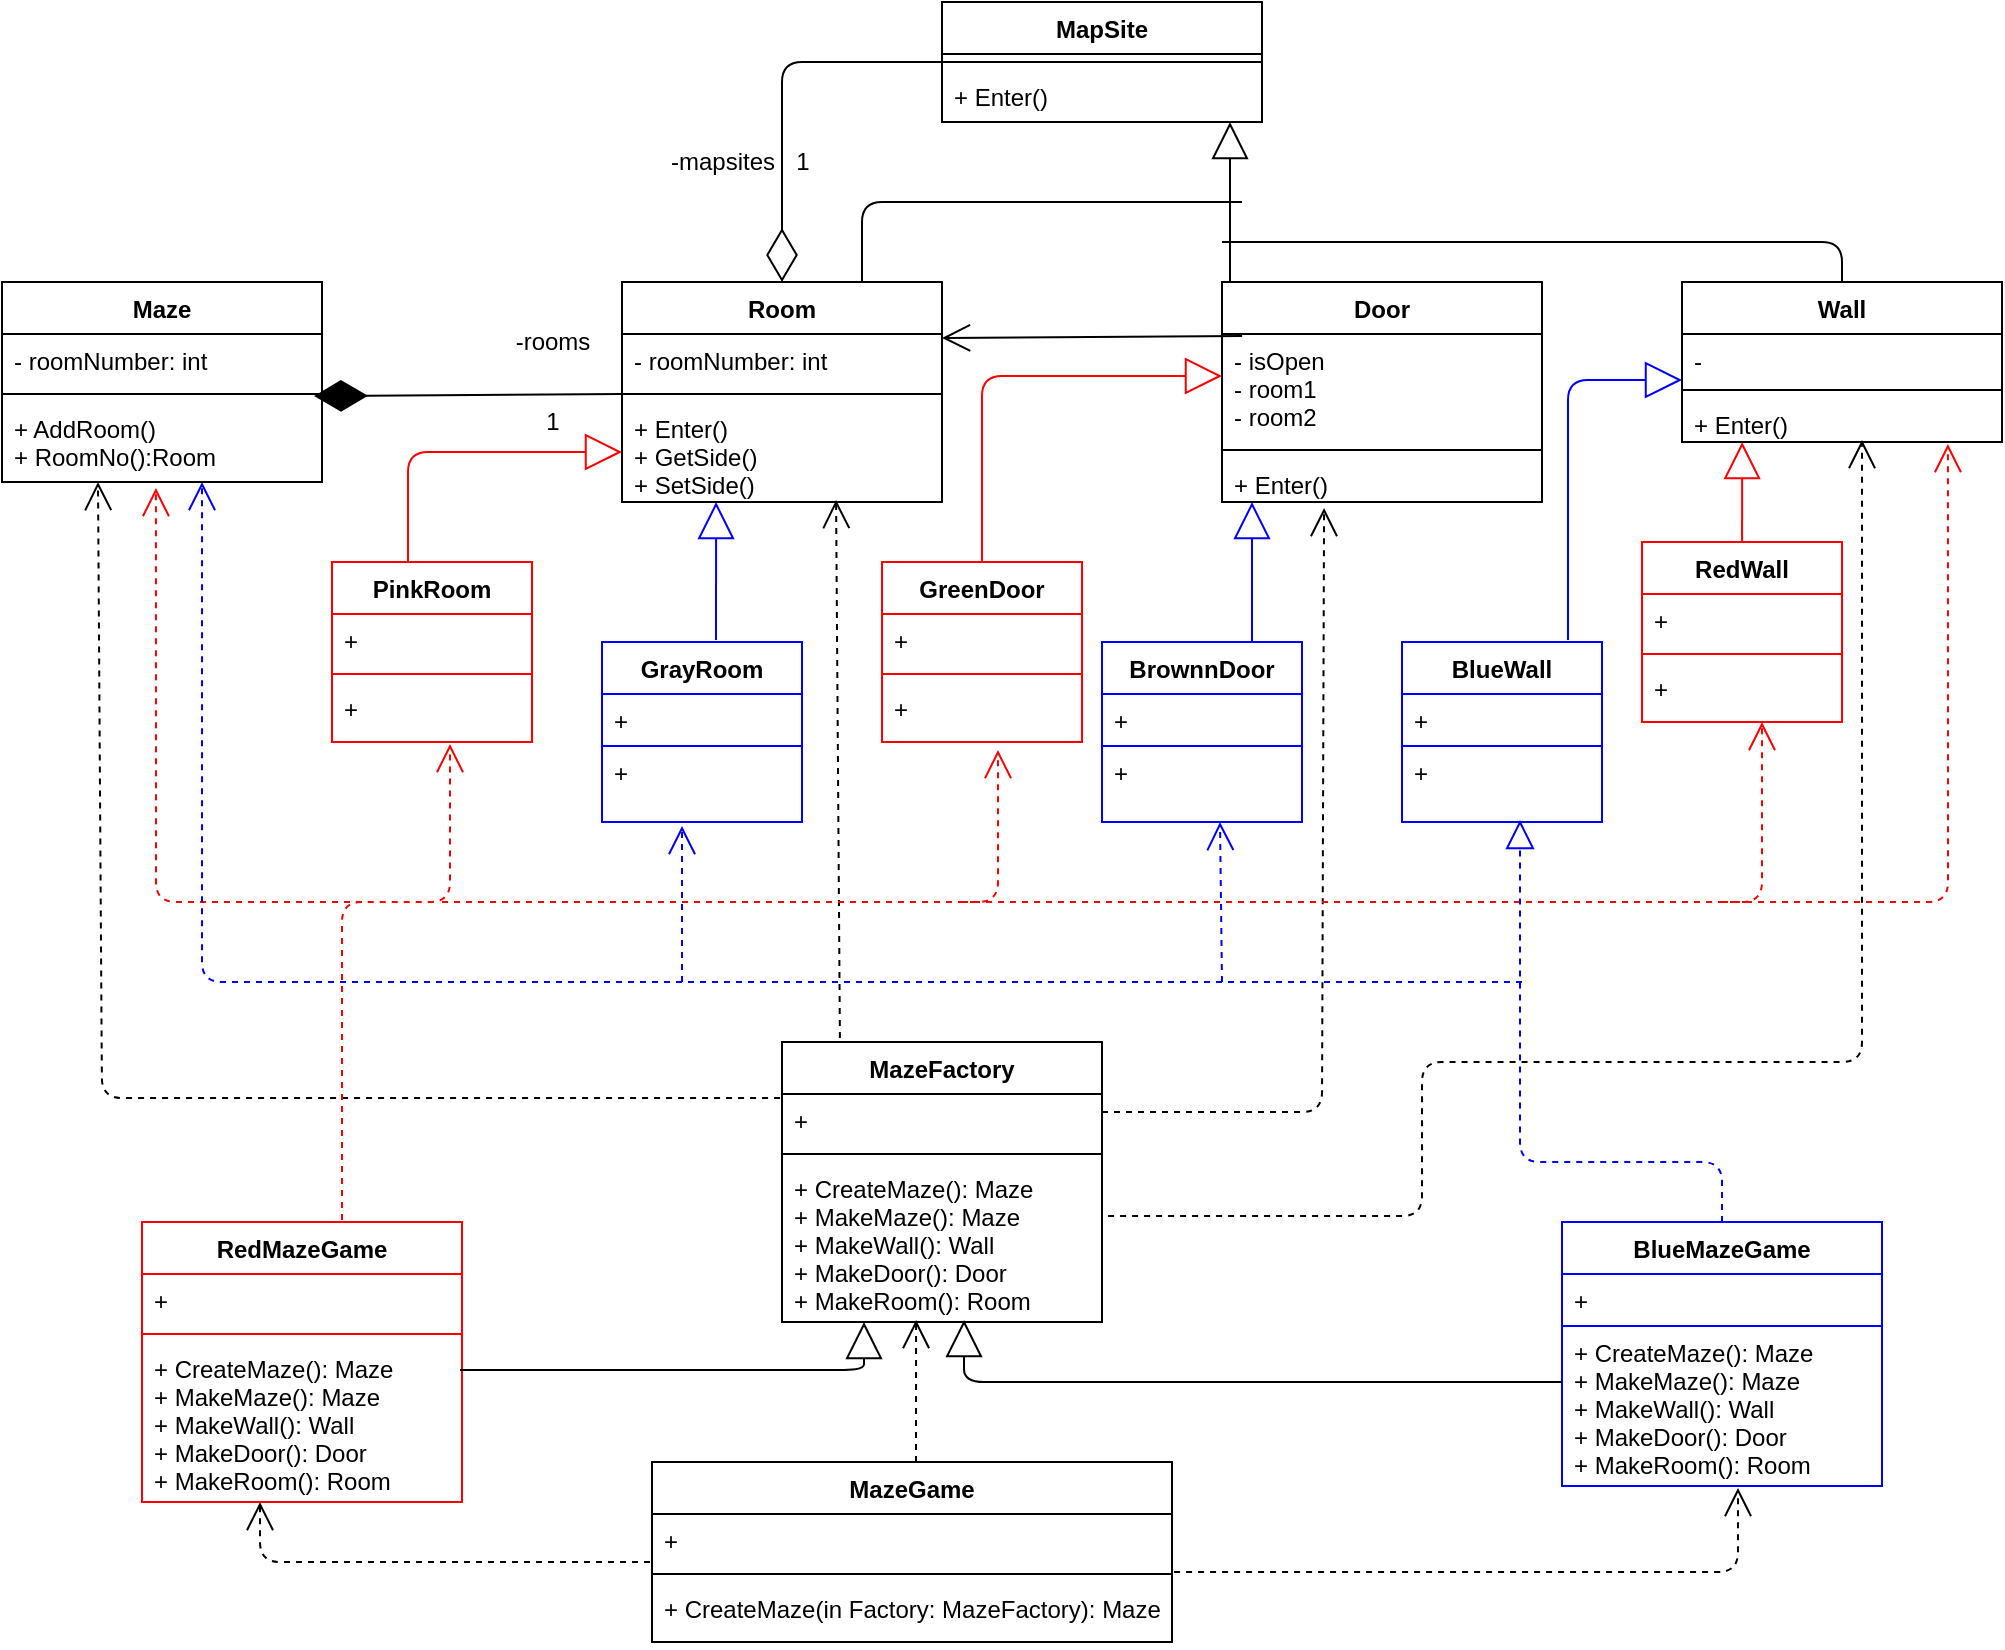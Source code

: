 <mxfile version="14.2.7" type="github">
  <diagram id="dcHdXGHzoKGkfsIKEd3O" name="Page-1">
    <mxGraphModel dx="1186" dy="588" grid="1" gridSize="10" guides="1" tooltips="1" connect="1" arrows="1" fold="1" page="1" pageScale="1" pageWidth="1100" pageHeight="850" math="0" shadow="0">
      <root>
        <mxCell id="0" />
        <mxCell id="1" parent="0" />
        <mxCell id="pTgLrrsHrEQl5brdsclu-5" value="MapSite" style="swimlane;fontStyle=1;align=center;verticalAlign=top;childLayout=stackLayout;horizontal=1;startSize=26;horizontalStack=0;resizeParent=1;resizeParentMax=0;resizeLast=0;collapsible=1;marginBottom=0;" parent="1" vertex="1">
          <mxGeometry x="510" y="20" width="160" height="60" as="geometry" />
        </mxCell>
        <mxCell id="pTgLrrsHrEQl5brdsclu-7" value="" style="line;strokeWidth=1;fillColor=none;align=left;verticalAlign=middle;spacingTop=-1;spacingLeft=3;spacingRight=3;rotatable=0;labelPosition=right;points=[];portConstraint=eastwest;" parent="pTgLrrsHrEQl5brdsclu-5" vertex="1">
          <mxGeometry y="26" width="160" height="8" as="geometry" />
        </mxCell>
        <mxCell id="pTgLrrsHrEQl5brdsclu-8" value="+ Enter()" style="text;strokeColor=none;fillColor=none;align=left;verticalAlign=top;spacingLeft=4;spacingRight=4;overflow=hidden;rotatable=0;points=[[0,0.5],[1,0.5]];portConstraint=eastwest;" parent="pTgLrrsHrEQl5brdsclu-5" vertex="1">
          <mxGeometry y="34" width="160" height="26" as="geometry" />
        </mxCell>
        <mxCell id="pTgLrrsHrEQl5brdsclu-9" value="Maze" style="swimlane;fontStyle=1;align=center;verticalAlign=top;childLayout=stackLayout;horizontal=1;startSize=26;horizontalStack=0;resizeParent=1;resizeParentMax=0;resizeLast=0;collapsible=1;marginBottom=0;" parent="1" vertex="1">
          <mxGeometry x="40" y="160" width="160" height="100" as="geometry" />
        </mxCell>
        <mxCell id="pTgLrrsHrEQl5brdsclu-10" value="- roomNumber: int" style="text;strokeColor=none;fillColor=none;align=left;verticalAlign=top;spacingLeft=4;spacingRight=4;overflow=hidden;rotatable=0;points=[[0,0.5],[1,0.5]];portConstraint=eastwest;" parent="pTgLrrsHrEQl5brdsclu-9" vertex="1">
          <mxGeometry y="26" width="160" height="26" as="geometry" />
        </mxCell>
        <mxCell id="pTgLrrsHrEQl5brdsclu-11" value="" style="line;strokeWidth=1;fillColor=none;align=left;verticalAlign=middle;spacingTop=-1;spacingLeft=3;spacingRight=3;rotatable=0;labelPosition=right;points=[];portConstraint=eastwest;" parent="pTgLrrsHrEQl5brdsclu-9" vertex="1">
          <mxGeometry y="52" width="160" height="8" as="geometry" />
        </mxCell>
        <mxCell id="pTgLrrsHrEQl5brdsclu-12" value="+ AddRoom()&#xa;+ RoomNo():Room" style="text;strokeColor=none;fillColor=none;align=left;verticalAlign=top;spacingLeft=4;spacingRight=4;overflow=hidden;rotatable=0;points=[[0,0.5],[1,0.5]];portConstraint=eastwest;" parent="pTgLrrsHrEQl5brdsclu-9" vertex="1">
          <mxGeometry y="60" width="160" height="40" as="geometry" />
        </mxCell>
        <mxCell id="pTgLrrsHrEQl5brdsclu-13" value="Room" style="swimlane;fontStyle=1;align=center;verticalAlign=top;childLayout=stackLayout;horizontal=1;startSize=26;horizontalStack=0;resizeParent=1;resizeParentMax=0;resizeLast=0;collapsible=1;marginBottom=0;" parent="1" vertex="1">
          <mxGeometry x="350" y="160" width="160" height="110" as="geometry" />
        </mxCell>
        <mxCell id="pTgLrrsHrEQl5brdsclu-14" value="- roomNumber: int" style="text;strokeColor=none;fillColor=none;align=left;verticalAlign=top;spacingLeft=4;spacingRight=4;overflow=hidden;rotatable=0;points=[[0,0.5],[1,0.5]];portConstraint=eastwest;" parent="pTgLrrsHrEQl5brdsclu-13" vertex="1">
          <mxGeometry y="26" width="160" height="26" as="geometry" />
        </mxCell>
        <mxCell id="pTgLrrsHrEQl5brdsclu-15" value="" style="line;strokeWidth=1;fillColor=none;align=left;verticalAlign=middle;spacingTop=-1;spacingLeft=3;spacingRight=3;rotatable=0;labelPosition=right;points=[];portConstraint=eastwest;" parent="pTgLrrsHrEQl5brdsclu-13" vertex="1">
          <mxGeometry y="52" width="160" height="8" as="geometry" />
        </mxCell>
        <mxCell id="pTgLrrsHrEQl5brdsclu-16" value="+ Enter()&#xa;+ GetSide()&#xa;+ SetSide()" style="text;strokeColor=none;fillColor=none;align=left;verticalAlign=top;spacingLeft=4;spacingRight=4;overflow=hidden;rotatable=0;points=[[0,0.5],[1,0.5]];portConstraint=eastwest;" parent="pTgLrrsHrEQl5brdsclu-13" vertex="1">
          <mxGeometry y="60" width="160" height="50" as="geometry" />
        </mxCell>
        <mxCell id="pTgLrrsHrEQl5brdsclu-17" value="Door" style="swimlane;fontStyle=1;align=center;verticalAlign=top;childLayout=stackLayout;horizontal=1;startSize=26;horizontalStack=0;resizeParent=1;resizeParentMax=0;resizeLast=0;collapsible=1;marginBottom=0;" parent="1" vertex="1">
          <mxGeometry x="650" y="160" width="160" height="110" as="geometry" />
        </mxCell>
        <mxCell id="pTgLrrsHrEQl5brdsclu-18" value="- isOpen&#xa;- room1&#xa;- room2" style="text;strokeColor=none;fillColor=none;align=left;verticalAlign=top;spacingLeft=4;spacingRight=4;overflow=hidden;rotatable=0;points=[[0,0.5],[1,0.5]];portConstraint=eastwest;" parent="pTgLrrsHrEQl5brdsclu-17" vertex="1">
          <mxGeometry y="26" width="160" height="54" as="geometry" />
        </mxCell>
        <mxCell id="pTgLrrsHrEQl5brdsclu-19" value="" style="line;strokeWidth=1;fillColor=none;align=left;verticalAlign=middle;spacingTop=-1;spacingLeft=3;spacingRight=3;rotatable=0;labelPosition=right;points=[];portConstraint=eastwest;" parent="pTgLrrsHrEQl5brdsclu-17" vertex="1">
          <mxGeometry y="80" width="160" height="8" as="geometry" />
        </mxCell>
        <mxCell id="pTgLrrsHrEQl5brdsclu-20" value="+ Enter()&#xa;" style="text;strokeColor=none;fillColor=none;align=left;verticalAlign=top;spacingLeft=4;spacingRight=4;overflow=hidden;rotatable=0;points=[[0,0.5],[1,0.5]];portConstraint=eastwest;" parent="pTgLrrsHrEQl5brdsclu-17" vertex="1">
          <mxGeometry y="88" width="160" height="22" as="geometry" />
        </mxCell>
        <mxCell id="pTgLrrsHrEQl5brdsclu-21" value="Wall" style="swimlane;fontStyle=1;align=center;verticalAlign=top;childLayout=stackLayout;horizontal=1;startSize=26;horizontalStack=0;resizeParent=1;resizeParentMax=0;resizeLast=0;collapsible=1;marginBottom=0;" parent="1" vertex="1">
          <mxGeometry x="880" y="160" width="160" height="80" as="geometry" />
        </mxCell>
        <mxCell id="pTgLrrsHrEQl5brdsclu-22" value="- " style="text;strokeColor=none;fillColor=none;align=left;verticalAlign=top;spacingLeft=4;spacingRight=4;overflow=hidden;rotatable=0;points=[[0,0.5],[1,0.5]];portConstraint=eastwest;" parent="pTgLrrsHrEQl5brdsclu-21" vertex="1">
          <mxGeometry y="26" width="160" height="24" as="geometry" />
        </mxCell>
        <mxCell id="pTgLrrsHrEQl5brdsclu-23" value="" style="line;strokeWidth=1;fillColor=none;align=left;verticalAlign=middle;spacingTop=-1;spacingLeft=3;spacingRight=3;rotatable=0;labelPosition=right;points=[];portConstraint=eastwest;" parent="pTgLrrsHrEQl5brdsclu-21" vertex="1">
          <mxGeometry y="50" width="160" height="8" as="geometry" />
        </mxCell>
        <mxCell id="pTgLrrsHrEQl5brdsclu-24" value="+ Enter()&#xa;" style="text;strokeColor=none;fillColor=none;align=left;verticalAlign=top;spacingLeft=4;spacingRight=4;overflow=hidden;rotatable=0;points=[[0,0.5],[1,0.5]];portConstraint=eastwest;" parent="pTgLrrsHrEQl5brdsclu-21" vertex="1">
          <mxGeometry y="58" width="160" height="22" as="geometry" />
        </mxCell>
        <mxCell id="pTgLrrsHrEQl5brdsclu-25" value="MazeFactory" style="swimlane;fontStyle=1;align=center;verticalAlign=top;childLayout=stackLayout;horizontal=1;startSize=26;horizontalStack=0;resizeParent=1;resizeParentMax=0;resizeLast=0;collapsible=1;marginBottom=0;" parent="1" vertex="1">
          <mxGeometry x="430" y="540" width="160" height="140" as="geometry" />
        </mxCell>
        <mxCell id="pTgLrrsHrEQl5brdsclu-26" value="+ " style="text;strokeColor=none;fillColor=none;align=left;verticalAlign=top;spacingLeft=4;spacingRight=4;overflow=hidden;rotatable=0;points=[[0,0.5],[1,0.5]];portConstraint=eastwest;" parent="pTgLrrsHrEQl5brdsclu-25" vertex="1">
          <mxGeometry y="26" width="160" height="26" as="geometry" />
        </mxCell>
        <mxCell id="pTgLrrsHrEQl5brdsclu-27" value="" style="line;strokeWidth=1;fillColor=none;align=left;verticalAlign=middle;spacingTop=-1;spacingLeft=3;spacingRight=3;rotatable=0;labelPosition=right;points=[];portConstraint=eastwest;" parent="pTgLrrsHrEQl5brdsclu-25" vertex="1">
          <mxGeometry y="52" width="160" height="8" as="geometry" />
        </mxCell>
        <mxCell id="pTgLrrsHrEQl5brdsclu-28" value="+ CreateMaze(): Maze&#xa;+ MakeMaze(): Maze&#xa;+ MakeWall(): Wall&#xa;+ MakeDoor(): Door&#xa;+ MakeRoom(): Room" style="text;strokeColor=none;fillColor=none;align=left;verticalAlign=top;spacingLeft=4;spacingRight=4;overflow=hidden;rotatable=0;points=[[0,0.5],[1,0.5]];portConstraint=eastwest;" parent="pTgLrrsHrEQl5brdsclu-25" vertex="1">
          <mxGeometry y="60" width="160" height="80" as="geometry" />
        </mxCell>
        <mxCell id="pTgLrrsHrEQl5brdsclu-29" value="" style="endArrow=diamondThin;endFill=0;endSize=24;html=1;exitX=0;exitY=0.5;exitDx=0;exitDy=0;entryX=0.5;entryY=0;entryDx=0;entryDy=0;" parent="1" source="pTgLrrsHrEQl5brdsclu-5" target="pTgLrrsHrEQl5brdsclu-13" edge="1">
          <mxGeometry width="160" relative="1" as="geometry">
            <mxPoint x="280" y="60" as="sourcePoint" />
            <mxPoint x="440" y="60" as="targetPoint" />
            <Array as="points">
              <mxPoint x="430" y="50" />
            </Array>
          </mxGeometry>
        </mxCell>
        <mxCell id="pTgLrrsHrEQl5brdsclu-30" value="" style="endArrow=diamondThin;endFill=1;endSize=24;html=1;exitX=0;exitY=-0.08;exitDx=0;exitDy=0;exitPerimeter=0;entryX=0.975;entryY=0.625;entryDx=0;entryDy=0;entryPerimeter=0;" parent="1" source="pTgLrrsHrEQl5brdsclu-16" target="pTgLrrsHrEQl5brdsclu-11" edge="1">
          <mxGeometry width="160" relative="1" as="geometry">
            <mxPoint x="470" y="270" as="sourcePoint" />
            <mxPoint x="630" y="270" as="targetPoint" />
          </mxGeometry>
        </mxCell>
        <mxCell id="pTgLrrsHrEQl5brdsclu-32" value="" style="endArrow=open;endSize=12;dashed=1;html=1;exitX=-0.006;exitY=0.077;exitDx=0;exitDy=0;exitPerimeter=0;" parent="1" source="pTgLrrsHrEQl5brdsclu-26" edge="1">
          <mxGeometry width="160" relative="1" as="geometry">
            <mxPoint x="470" y="270" as="sourcePoint" />
            <mxPoint x="88" y="260" as="targetPoint" />
            <Array as="points">
              <mxPoint x="90" y="568" />
            </Array>
          </mxGeometry>
        </mxCell>
        <mxCell id="pTgLrrsHrEQl5brdsclu-33" value="" style="endArrow=open;endSize=12;dashed=1;html=1;exitX=0.181;exitY=-0.014;exitDx=0;exitDy=0;entryX=0.669;entryY=0.98;entryDx=0;entryDy=0;entryPerimeter=0;exitPerimeter=0;" parent="1" source="pTgLrrsHrEQl5brdsclu-25" target="pTgLrrsHrEQl5brdsclu-16" edge="1">
          <mxGeometry width="160" relative="1" as="geometry">
            <mxPoint x="470" y="270" as="sourcePoint" />
            <mxPoint x="630" y="270" as="targetPoint" />
            <Array as="points" />
          </mxGeometry>
        </mxCell>
        <mxCell id="pTgLrrsHrEQl5brdsclu-34" value="" style="endArrow=open;endSize=12;dashed=1;html=1;exitX=1;exitY=0.25;exitDx=0;exitDy=0;entryX=0.319;entryY=1.136;entryDx=0;entryDy=0;entryPerimeter=0;" parent="1" source="pTgLrrsHrEQl5brdsclu-25" target="pTgLrrsHrEQl5brdsclu-20" edge="1">
          <mxGeometry width="160" relative="1" as="geometry">
            <mxPoint x="470" y="270" as="sourcePoint" />
            <mxPoint x="630" y="270" as="targetPoint" />
            <Array as="points">
              <mxPoint x="700" y="575" />
            </Array>
          </mxGeometry>
        </mxCell>
        <mxCell id="pTgLrrsHrEQl5brdsclu-35" value="" style="endArrow=open;endSize=12;dashed=1;html=1;exitX=1.019;exitY=0.338;exitDx=0;exitDy=0;exitPerimeter=0;" parent="1" source="pTgLrrsHrEQl5brdsclu-28" edge="1">
          <mxGeometry width="160" relative="1" as="geometry">
            <mxPoint x="470" y="270" as="sourcePoint" />
            <mxPoint x="970" y="239" as="targetPoint" />
            <Array as="points">
              <mxPoint x="750" y="627" />
              <mxPoint x="750" y="550" />
              <mxPoint x="970" y="550" />
            </Array>
          </mxGeometry>
        </mxCell>
        <mxCell id="pTgLrrsHrEQl5brdsclu-36" value="" style="endArrow=block;endSize=16;endFill=0;html=1;" parent="1" edge="1">
          <mxGeometry width="160" relative="1" as="geometry">
            <mxPoint x="654" y="160" as="sourcePoint" />
            <mxPoint x="654" y="80" as="targetPoint" />
          </mxGeometry>
        </mxCell>
        <mxCell id="pTgLrrsHrEQl5brdsclu-39" value="" style="endArrow=none;html=1;exitX=0.75;exitY=0;exitDx=0;exitDy=0;" parent="1" source="pTgLrrsHrEQl5brdsclu-13" edge="1">
          <mxGeometry width="50" height="50" relative="1" as="geometry">
            <mxPoint x="520" y="300" as="sourcePoint" />
            <mxPoint x="660" y="120" as="targetPoint" />
            <Array as="points">
              <mxPoint x="470" y="120" />
            </Array>
          </mxGeometry>
        </mxCell>
        <mxCell id="pTgLrrsHrEQl5brdsclu-40" value="" style="endArrow=none;html=1;exitX=0.5;exitY=0;exitDx=0;exitDy=0;" parent="1" source="pTgLrrsHrEQl5brdsclu-21" edge="1">
          <mxGeometry width="50" height="50" relative="1" as="geometry">
            <mxPoint x="520" y="300" as="sourcePoint" />
            <mxPoint x="650" y="140" as="targetPoint" />
            <Array as="points">
              <mxPoint x="960" y="140" />
            </Array>
          </mxGeometry>
        </mxCell>
        <mxCell id="vtiFYNOhvJ_xAcoVPAEP-5" value="RedMazeGame" style="swimlane;fontStyle=1;align=center;verticalAlign=top;childLayout=stackLayout;horizontal=1;startSize=26;horizontalStack=0;resizeParent=1;resizeParentMax=0;resizeLast=0;collapsible=1;marginBottom=0;strokeColor=#FF0000;" parent="1" vertex="1">
          <mxGeometry x="110" y="630" width="160" height="140" as="geometry" />
        </mxCell>
        <mxCell id="vtiFYNOhvJ_xAcoVPAEP-6" value="+ " style="text;strokeColor=none;fillColor=none;align=left;verticalAlign=top;spacingLeft=4;spacingRight=4;overflow=hidden;rotatable=0;points=[[0,0.5],[1,0.5]];portConstraint=eastwest;" parent="vtiFYNOhvJ_xAcoVPAEP-5" vertex="1">
          <mxGeometry y="26" width="160" height="26" as="geometry" />
        </mxCell>
        <mxCell id="vtiFYNOhvJ_xAcoVPAEP-7" value="" style="line;strokeWidth=1;fillColor=none;align=left;verticalAlign=middle;spacingTop=-1;spacingLeft=3;spacingRight=3;rotatable=0;labelPosition=right;points=[];portConstraint=eastwest;strokeColor=#FF0000;" parent="vtiFYNOhvJ_xAcoVPAEP-5" vertex="1">
          <mxGeometry y="52" width="160" height="8" as="geometry" />
        </mxCell>
        <mxCell id="vtiFYNOhvJ_xAcoVPAEP-8" value="+ CreateMaze(): Maze&#xa;+ MakeMaze(): Maze&#xa;+ MakeWall(): Wall&#xa;+ MakeDoor(): Door&#xa;+ MakeRoom(): Room" style="text;strokeColor=none;fillColor=none;align=left;verticalAlign=top;spacingLeft=4;spacingRight=4;overflow=hidden;rotatable=0;points=[[0,0.5],[1,0.5]];portConstraint=eastwest;" parent="vtiFYNOhvJ_xAcoVPAEP-5" vertex="1">
          <mxGeometry y="60" width="160" height="80" as="geometry" />
        </mxCell>
        <mxCell id="vtiFYNOhvJ_xAcoVPAEP-9" value="BlueMazeGame" style="swimlane;fontStyle=1;align=center;verticalAlign=top;childLayout=stackLayout;horizontal=1;startSize=26;horizontalStack=0;resizeParent=1;resizeParentMax=0;resizeLast=0;collapsible=1;marginBottom=0;strokeColor=#0000FF;" parent="1" vertex="1">
          <mxGeometry x="820" y="630" width="160" height="132" as="geometry" />
        </mxCell>
        <mxCell id="vtiFYNOhvJ_xAcoVPAEP-10" value="+ " style="text;strokeColor=#0000FF;fillColor=none;align=left;verticalAlign=top;spacingLeft=4;spacingRight=4;overflow=hidden;rotatable=0;points=[[0,0.5],[1,0.5]];portConstraint=eastwest;" parent="vtiFYNOhvJ_xAcoVPAEP-9" vertex="1">
          <mxGeometry y="26" width="160" height="26" as="geometry" />
        </mxCell>
        <mxCell id="vtiFYNOhvJ_xAcoVPAEP-12" value="+ CreateMaze(): Maze&#xa;+ MakeMaze(): Maze&#xa;+ MakeWall(): Wall&#xa;+ MakeDoor(): Door&#xa;+ MakeRoom(): Room" style="text;strokeColor=#0000FF;fillColor=none;align=left;verticalAlign=top;spacingLeft=4;spacingRight=4;overflow=hidden;rotatable=0;points=[[0,0.5],[1,0.5]];portConstraint=eastwest;" parent="vtiFYNOhvJ_xAcoVPAEP-9" vertex="1">
          <mxGeometry y="52" width="160" height="80" as="geometry" />
        </mxCell>
        <mxCell id="vtiFYNOhvJ_xAcoVPAEP-13" value="-mapsites" style="text;html=1;align=center;verticalAlign=middle;resizable=0;points=[];autosize=1;" parent="1" vertex="1">
          <mxGeometry x="365" y="90" width="70" height="20" as="geometry" />
        </mxCell>
        <mxCell id="vtiFYNOhvJ_xAcoVPAEP-14" value="1" style="text;html=1;align=center;verticalAlign=middle;resizable=0;points=[];autosize=1;" parent="1" vertex="1">
          <mxGeometry x="430" y="90" width="20" height="20" as="geometry" />
        </mxCell>
        <mxCell id="vtiFYNOhvJ_xAcoVPAEP-15" value="-rooms" style="text;html=1;align=center;verticalAlign=middle;resizable=0;points=[];autosize=1;" parent="1" vertex="1">
          <mxGeometry x="290" y="180" width="50" height="20" as="geometry" />
        </mxCell>
        <mxCell id="vtiFYNOhvJ_xAcoVPAEP-16" value="1" style="text;html=1;align=center;verticalAlign=middle;resizable=0;points=[];autosize=1;" parent="1" vertex="1">
          <mxGeometry x="305" y="220" width="20" height="20" as="geometry" />
        </mxCell>
        <mxCell id="vtiFYNOhvJ_xAcoVPAEP-17" value="PinkRoom" style="swimlane;fontStyle=1;align=center;verticalAlign=top;childLayout=stackLayout;horizontal=1;startSize=26;horizontalStack=0;resizeParent=1;resizeParentMax=0;resizeLast=0;collapsible=1;marginBottom=0;strokeColor=#FF0000;" parent="1" vertex="1">
          <mxGeometry x="205" y="300" width="100" height="90" as="geometry" />
        </mxCell>
        <mxCell id="vtiFYNOhvJ_xAcoVPAEP-18" value="+ " style="text;strokeColor=none;fillColor=none;align=left;verticalAlign=top;spacingLeft=4;spacingRight=4;overflow=hidden;rotatable=0;points=[[0,0.5],[1,0.5]];portConstraint=eastwest;" parent="vtiFYNOhvJ_xAcoVPAEP-17" vertex="1">
          <mxGeometry y="26" width="100" height="26" as="geometry" />
        </mxCell>
        <mxCell id="vtiFYNOhvJ_xAcoVPAEP-19" value="" style="line;strokeWidth=1;fillColor=none;align=left;verticalAlign=middle;spacingTop=-1;spacingLeft=3;spacingRight=3;rotatable=0;labelPosition=right;points=[];portConstraint=eastwest;strokeColor=#FF0000;" parent="vtiFYNOhvJ_xAcoVPAEP-17" vertex="1">
          <mxGeometry y="52" width="100" height="8" as="geometry" />
        </mxCell>
        <mxCell id="vtiFYNOhvJ_xAcoVPAEP-20" value="+" style="text;strokeColor=none;fillColor=none;align=left;verticalAlign=top;spacingLeft=4;spacingRight=4;overflow=hidden;rotatable=0;points=[[0,0.5],[1,0.5]];portConstraint=eastwest;" parent="vtiFYNOhvJ_xAcoVPAEP-17" vertex="1">
          <mxGeometry y="60" width="100" height="30" as="geometry" />
        </mxCell>
        <mxCell id="vtiFYNOhvJ_xAcoVPAEP-21" value="GrayRoom" style="swimlane;fontStyle=1;align=center;verticalAlign=top;childLayout=stackLayout;horizontal=1;startSize=26;horizontalStack=0;resizeParent=1;resizeParentMax=0;resizeLast=0;collapsible=1;marginBottom=0;strokeColor=#0000FF;" parent="1" vertex="1">
          <mxGeometry x="340" y="340" width="100" height="90" as="geometry" />
        </mxCell>
        <mxCell id="vtiFYNOhvJ_xAcoVPAEP-22" value="+ " style="text;strokeColor=#0000FF;fillColor=none;align=left;verticalAlign=top;spacingLeft=4;spacingRight=4;overflow=hidden;rotatable=0;points=[[0,0.5],[1,0.5]];portConstraint=eastwest;" parent="vtiFYNOhvJ_xAcoVPAEP-21" vertex="1">
          <mxGeometry y="26" width="100" height="26" as="geometry" />
        </mxCell>
        <mxCell id="vtiFYNOhvJ_xAcoVPAEP-24" value="+" style="text;strokeColor=#0000FF;fillColor=none;align=left;verticalAlign=top;spacingLeft=4;spacingRight=4;overflow=hidden;rotatable=0;points=[[0,0.5],[1,0.5]];portConstraint=eastwest;" parent="vtiFYNOhvJ_xAcoVPAEP-21" vertex="1">
          <mxGeometry y="52" width="100" height="38" as="geometry" />
        </mxCell>
        <mxCell id="vtiFYNOhvJ_xAcoVPAEP-25" value="RedWall" style="swimlane;fontStyle=1;align=center;verticalAlign=top;childLayout=stackLayout;horizontal=1;startSize=26;horizontalStack=0;resizeParent=1;resizeParentMax=0;resizeLast=0;collapsible=1;marginBottom=0;strokeColor=#FF0000;" parent="1" vertex="1">
          <mxGeometry x="860" y="290" width="100" height="90" as="geometry" />
        </mxCell>
        <mxCell id="vtiFYNOhvJ_xAcoVPAEP-26" value="+ " style="text;strokeColor=none;fillColor=none;align=left;verticalAlign=top;spacingLeft=4;spacingRight=4;overflow=hidden;rotatable=0;points=[[0,0.5],[1,0.5]];portConstraint=eastwest;" parent="vtiFYNOhvJ_xAcoVPAEP-25" vertex="1">
          <mxGeometry y="26" width="100" height="26" as="geometry" />
        </mxCell>
        <mxCell id="vtiFYNOhvJ_xAcoVPAEP-27" value="" style="line;strokeWidth=1;fillColor=none;align=left;verticalAlign=middle;spacingTop=-1;spacingLeft=3;spacingRight=3;rotatable=0;labelPosition=right;points=[];portConstraint=eastwest;strokeColor=#FF0000;" parent="vtiFYNOhvJ_xAcoVPAEP-25" vertex="1">
          <mxGeometry y="52" width="100" height="8" as="geometry" />
        </mxCell>
        <mxCell id="vtiFYNOhvJ_xAcoVPAEP-28" value="+" style="text;strokeColor=none;fillColor=none;align=left;verticalAlign=top;spacingLeft=4;spacingRight=4;overflow=hidden;rotatable=0;points=[[0,0.5],[1,0.5]];portConstraint=eastwest;" parent="vtiFYNOhvJ_xAcoVPAEP-25" vertex="1">
          <mxGeometry y="60" width="100" height="30" as="geometry" />
        </mxCell>
        <mxCell id="vtiFYNOhvJ_xAcoVPAEP-29" value="GreenDoor" style="swimlane;fontStyle=1;align=center;verticalAlign=top;childLayout=stackLayout;horizontal=1;startSize=26;horizontalStack=0;resizeParent=1;resizeParentMax=0;resizeLast=0;collapsible=1;marginBottom=0;strokeColor=#FF0000;" parent="1" vertex="1">
          <mxGeometry x="480" y="300" width="100" height="90" as="geometry" />
        </mxCell>
        <mxCell id="vtiFYNOhvJ_xAcoVPAEP-30" value="+ " style="text;strokeColor=none;fillColor=none;align=left;verticalAlign=top;spacingLeft=4;spacingRight=4;overflow=hidden;rotatable=0;points=[[0,0.5],[1,0.5]];portConstraint=eastwest;" parent="vtiFYNOhvJ_xAcoVPAEP-29" vertex="1">
          <mxGeometry y="26" width="100" height="26" as="geometry" />
        </mxCell>
        <mxCell id="vtiFYNOhvJ_xAcoVPAEP-31" value="" style="line;strokeWidth=1;fillColor=none;align=left;verticalAlign=middle;spacingTop=-1;spacingLeft=3;spacingRight=3;rotatable=0;labelPosition=right;points=[];portConstraint=eastwest;strokeColor=#FF0000;" parent="vtiFYNOhvJ_xAcoVPAEP-29" vertex="1">
          <mxGeometry y="52" width="100" height="8" as="geometry" />
        </mxCell>
        <mxCell id="vtiFYNOhvJ_xAcoVPAEP-32" value="+" style="text;strokeColor=none;fillColor=none;align=left;verticalAlign=top;spacingLeft=4;spacingRight=4;overflow=hidden;rotatable=0;points=[[0,0.5],[1,0.5]];portConstraint=eastwest;" parent="vtiFYNOhvJ_xAcoVPAEP-29" vertex="1">
          <mxGeometry y="60" width="100" height="30" as="geometry" />
        </mxCell>
        <mxCell id="vtiFYNOhvJ_xAcoVPAEP-33" value="" style="endArrow=block;endSize=16;endFill=0;html=1;exitX=0.994;exitY=0.175;exitDx=0;exitDy=0;strokeColor=#000000;exitPerimeter=0;" parent="1" source="vtiFYNOhvJ_xAcoVPAEP-8" edge="1">
          <mxGeometry width="160" relative="1" as="geometry">
            <mxPoint x="500" y="700" as="sourcePoint" />
            <mxPoint x="471" y="680" as="targetPoint" />
            <Array as="points">
              <mxPoint x="471" y="704" />
            </Array>
          </mxGeometry>
        </mxCell>
        <mxCell id="vtiFYNOhvJ_xAcoVPAEP-34" value="" style="endArrow=open;endSize=12;dashed=1;html=1;strokeColor=#FF0000;entryX=0.59;entryY=1.033;entryDx=0;entryDy=0;entryPerimeter=0;" parent="1" target="vtiFYNOhvJ_xAcoVPAEP-20" edge="1">
          <mxGeometry width="160" relative="1" as="geometry">
            <mxPoint x="210" y="629" as="sourcePoint" />
            <mxPoint x="660" y="550" as="targetPoint" />
            <Array as="points">
              <mxPoint x="210" y="470" />
              <mxPoint x="264" y="470" />
            </Array>
          </mxGeometry>
        </mxCell>
        <mxCell id="vtiFYNOhvJ_xAcoVPAEP-35" value="" style="endArrow=open;endSize=12;dashed=1;html=1;strokeColor=#FF0000;entryX=0.58;entryY=1.133;entryDx=0;entryDy=0;entryPerimeter=0;" parent="1" target="vtiFYNOhvJ_xAcoVPAEP-32" edge="1">
          <mxGeometry width="160" relative="1" as="geometry">
            <mxPoint x="260" y="470" as="sourcePoint" />
            <mxPoint x="660" y="480" as="targetPoint" />
            <Array as="points">
              <mxPoint x="538" y="470" />
            </Array>
          </mxGeometry>
        </mxCell>
        <mxCell id="vtiFYNOhvJ_xAcoVPAEP-36" value="" style="endArrow=open;endSize=12;dashed=1;html=1;strokeColor=#FF0000;entryX=0.6;entryY=1;entryDx=0;entryDy=0;entryPerimeter=0;" parent="1" target="vtiFYNOhvJ_xAcoVPAEP-28" edge="1">
          <mxGeometry width="160" relative="1" as="geometry">
            <mxPoint x="520" y="470" as="sourcePoint" />
            <mxPoint x="660" y="480" as="targetPoint" />
            <Array as="points">
              <mxPoint x="920" y="470" />
            </Array>
          </mxGeometry>
        </mxCell>
        <mxCell id="vtiFYNOhvJ_xAcoVPAEP-37" value="" style="endArrow=open;endSize=12;dashed=1;html=1;strokeColor=#FF0000;entryX=0.481;entryY=1.075;entryDx=0;entryDy=0;entryPerimeter=0;" parent="1" target="pTgLrrsHrEQl5brdsclu-12" edge="1">
          <mxGeometry width="160" relative="1" as="geometry">
            <mxPoint x="220" y="470" as="sourcePoint" />
            <mxPoint x="660" y="390" as="targetPoint" />
            <Array as="points">
              <mxPoint x="117" y="470" />
            </Array>
          </mxGeometry>
        </mxCell>
        <mxCell id="vtiFYNOhvJ_xAcoVPAEP-38" value="" style="endArrow=open;endSize=12;dashed=1;html=1;strokeColor=#FF0000;entryX=0.831;entryY=1.045;entryDx=0;entryDy=0;entryPerimeter=0;" parent="1" target="pTgLrrsHrEQl5brdsclu-24" edge="1">
          <mxGeometry width="160" relative="1" as="geometry">
            <mxPoint x="900" y="470" as="sourcePoint" />
            <mxPoint x="660" y="390" as="targetPoint" />
            <Array as="points">
              <mxPoint x="1013" y="470" />
            </Array>
          </mxGeometry>
        </mxCell>
        <mxCell id="vtiFYNOhvJ_xAcoVPAEP-39" value="" style="endArrow=block;endSize=16;endFill=0;html=1;strokeColor=#FF0000;entryX=0;entryY=0.5;entryDx=0;entryDy=0;exitX=0.38;exitY=0;exitDx=0;exitDy=0;exitPerimeter=0;" parent="1" source="vtiFYNOhvJ_xAcoVPAEP-17" target="pTgLrrsHrEQl5brdsclu-16" edge="1">
          <mxGeometry width="160" relative="1" as="geometry">
            <mxPoint x="255" y="298" as="sourcePoint" />
            <mxPoint x="660" y="390" as="targetPoint" />
            <Array as="points">
              <mxPoint x="243" y="245" />
            </Array>
          </mxGeometry>
        </mxCell>
        <mxCell id="vtiFYNOhvJ_xAcoVPAEP-40" value="" style="endArrow=block;endSize=16;endFill=0;html=1;strokeColor=#FF0000;exitX=0.5;exitY=0;exitDx=0;exitDy=0;" parent="1" source="vtiFYNOhvJ_xAcoVPAEP-29" edge="1">
          <mxGeometry width="160" relative="1" as="geometry">
            <mxPoint x="500" y="390" as="sourcePoint" />
            <mxPoint x="650" y="207" as="targetPoint" />
            <Array as="points">
              <mxPoint x="530" y="207" />
            </Array>
          </mxGeometry>
        </mxCell>
        <mxCell id="vtiFYNOhvJ_xAcoVPAEP-41" value="" style="endArrow=block;endSize=16;endFill=0;html=1;strokeColor=#FF0000;entryX=0.188;entryY=1;entryDx=0;entryDy=0;entryPerimeter=0;" parent="1" source="vtiFYNOhvJ_xAcoVPAEP-25" target="pTgLrrsHrEQl5brdsclu-24" edge="1">
          <mxGeometry width="160" relative="1" as="geometry">
            <mxPoint x="500" y="390" as="sourcePoint" />
            <mxPoint x="660" y="390" as="targetPoint" />
          </mxGeometry>
        </mxCell>
        <mxCell id="vtiFYNOhvJ_xAcoVPAEP-42" value="BrownnDoor" style="swimlane;fontStyle=1;align=center;verticalAlign=top;childLayout=stackLayout;horizontal=1;startSize=26;horizontalStack=0;resizeParent=1;resizeParentMax=0;resizeLast=0;collapsible=1;marginBottom=0;strokeColor=#0000FF;" parent="1" vertex="1">
          <mxGeometry x="590" y="340" width="100" height="90" as="geometry" />
        </mxCell>
        <mxCell id="vtiFYNOhvJ_xAcoVPAEP-43" value="+ " style="text;strokeColor=#0000FF;fillColor=none;align=left;verticalAlign=top;spacingLeft=4;spacingRight=4;overflow=hidden;rotatable=0;points=[[0,0.5],[1,0.5]];portConstraint=eastwest;" parent="vtiFYNOhvJ_xAcoVPAEP-42" vertex="1">
          <mxGeometry y="26" width="100" height="26" as="geometry" />
        </mxCell>
        <mxCell id="vtiFYNOhvJ_xAcoVPAEP-44" value="+" style="text;strokeColor=#0000FF;fillColor=none;align=left;verticalAlign=top;spacingLeft=4;spacingRight=4;overflow=hidden;rotatable=0;points=[[0,0.5],[1,0.5]];portConstraint=eastwest;" parent="vtiFYNOhvJ_xAcoVPAEP-42" vertex="1">
          <mxGeometry y="52" width="100" height="38" as="geometry" />
        </mxCell>
        <mxCell id="vtiFYNOhvJ_xAcoVPAEP-45" value="BlueWall" style="swimlane;fontStyle=1;align=center;verticalAlign=top;childLayout=stackLayout;horizontal=1;startSize=26;horizontalStack=0;resizeParent=1;resizeParentMax=0;resizeLast=0;collapsible=1;marginBottom=0;strokeColor=#0000FF;" parent="1" vertex="1">
          <mxGeometry x="740" y="340" width="100" height="90" as="geometry" />
        </mxCell>
        <mxCell id="vtiFYNOhvJ_xAcoVPAEP-46" value="+ " style="text;strokeColor=#0000FF;fillColor=none;align=left;verticalAlign=top;spacingLeft=4;spacingRight=4;overflow=hidden;rotatable=0;points=[[0,0.5],[1,0.5]];portConstraint=eastwest;" parent="vtiFYNOhvJ_xAcoVPAEP-45" vertex="1">
          <mxGeometry y="26" width="100" height="26" as="geometry" />
        </mxCell>
        <mxCell id="vtiFYNOhvJ_xAcoVPAEP-47" value="+" style="text;strokeColor=#0000FF;fillColor=none;align=left;verticalAlign=top;spacingLeft=4;spacingRight=4;overflow=hidden;rotatable=0;points=[[0,0.5],[1,0.5]];portConstraint=eastwest;" parent="vtiFYNOhvJ_xAcoVPAEP-45" vertex="1">
          <mxGeometry y="52" width="100" height="38" as="geometry" />
        </mxCell>
        <mxCell id="vtiFYNOhvJ_xAcoVPAEP-48" value="" style="endArrow=block;endSize=16;endFill=0;html=1;strokeColor=#000000;entryX=0.569;entryY=0.988;entryDx=0;entryDy=0;entryPerimeter=0;" parent="1" target="pTgLrrsHrEQl5brdsclu-28" edge="1">
          <mxGeometry width="160" relative="1" as="geometry">
            <mxPoint x="820" y="710" as="sourcePoint" />
            <mxPoint x="660" y="490" as="targetPoint" />
            <Array as="points">
              <mxPoint x="521" y="710" />
            </Array>
          </mxGeometry>
        </mxCell>
        <mxCell id="vtiFYNOhvJ_xAcoVPAEP-49" value="" style="endArrow=block;dashed=1;endFill=0;endSize=12;html=1;strokeColor=#0000FF;exitX=0.5;exitY=0;exitDx=0;exitDy=0;entryX=0.59;entryY=0.974;entryDx=0;entryDy=0;entryPerimeter=0;" parent="1" source="vtiFYNOhvJ_xAcoVPAEP-9" target="vtiFYNOhvJ_xAcoVPAEP-47" edge="1">
          <mxGeometry width="160" relative="1" as="geometry">
            <mxPoint x="835" y="626" as="sourcePoint" />
            <mxPoint x="830" y="432" as="targetPoint" />
            <Array as="points">
              <mxPoint x="900" y="600" />
              <mxPoint x="799" y="600" />
            </Array>
          </mxGeometry>
        </mxCell>
        <mxCell id="vtiFYNOhvJ_xAcoVPAEP-50" value="" style="endArrow=open;endSize=12;dashed=1;html=1;strokeColor=#0000FF;" parent="1" edge="1">
          <mxGeometry width="160" relative="1" as="geometry">
            <mxPoint x="800" y="510" as="sourcePoint" />
            <mxPoint x="140" y="260" as="targetPoint" />
            <Array as="points">
              <mxPoint x="140" y="510" />
            </Array>
          </mxGeometry>
        </mxCell>
        <mxCell id="vtiFYNOhvJ_xAcoVPAEP-51" value="" style="endArrow=open;endSize=12;dashed=1;html=1;strokeColor=#0000FF;entryX=0.59;entryY=1;entryDx=0;entryDy=0;entryPerimeter=0;" parent="1" target="vtiFYNOhvJ_xAcoVPAEP-44" edge="1">
          <mxGeometry width="160" relative="1" as="geometry">
            <mxPoint x="650" y="510" as="sourcePoint" />
            <mxPoint x="650" y="490" as="targetPoint" />
          </mxGeometry>
        </mxCell>
        <mxCell id="vtiFYNOhvJ_xAcoVPAEP-52" value="" style="endArrow=open;endSize=12;dashed=1;html=1;strokeColor=#0000FF;" parent="1" edge="1">
          <mxGeometry width="160" relative="1" as="geometry">
            <mxPoint x="380" y="510" as="sourcePoint" />
            <mxPoint x="380" y="432" as="targetPoint" />
          </mxGeometry>
        </mxCell>
        <mxCell id="vtiFYNOhvJ_xAcoVPAEP-53" value="" style="endArrow=block;endSize=16;endFill=0;html=1;strokeColor=#0000FF;exitX=0.57;exitY=-0.011;exitDx=0;exitDy=0;exitPerimeter=0;entryX=0.294;entryY=1;entryDx=0;entryDy=0;entryPerimeter=0;" parent="1" source="vtiFYNOhvJ_xAcoVPAEP-21" target="pTgLrrsHrEQl5brdsclu-16" edge="1">
          <mxGeometry width="160" relative="1" as="geometry">
            <mxPoint x="490" y="340" as="sourcePoint" />
            <mxPoint x="650" y="340" as="targetPoint" />
          </mxGeometry>
        </mxCell>
        <mxCell id="vtiFYNOhvJ_xAcoVPAEP-54" value="" style="endArrow=block;endSize=16;endFill=0;html=1;strokeColor=#0000FF;exitX=0.75;exitY=0;exitDx=0;exitDy=0;" parent="1" source="vtiFYNOhvJ_xAcoVPAEP-42" edge="1">
          <mxGeometry width="160" relative="1" as="geometry">
            <mxPoint x="490" y="340" as="sourcePoint" />
            <mxPoint x="665" y="270" as="targetPoint" />
          </mxGeometry>
        </mxCell>
        <mxCell id="vtiFYNOhvJ_xAcoVPAEP-55" value="" style="endArrow=block;endSize=16;endFill=0;html=1;strokeColor=#0000FF;exitX=0.83;exitY=-0.011;exitDx=0;exitDy=0;exitPerimeter=0;" parent="1" source="vtiFYNOhvJ_xAcoVPAEP-45" edge="1">
          <mxGeometry width="160" relative="1" as="geometry">
            <mxPoint x="490" y="340" as="sourcePoint" />
            <mxPoint x="880" y="209" as="targetPoint" />
            <Array as="points">
              <mxPoint x="823" y="209" />
            </Array>
          </mxGeometry>
        </mxCell>
        <mxCell id="vtiFYNOhvJ_xAcoVPAEP-56" value="" style="endArrow=open;endFill=1;endSize=12;html=1;strokeColor=#000000;exitX=0.063;exitY=0.019;exitDx=0;exitDy=0;exitPerimeter=0;" parent="1" source="pTgLrrsHrEQl5brdsclu-18" edge="1">
          <mxGeometry width="160" relative="1" as="geometry">
            <mxPoint x="490" y="340" as="sourcePoint" />
            <mxPoint x="510" y="188" as="targetPoint" />
          </mxGeometry>
        </mxCell>
        <mxCell id="EG_zqLRszI8JekgmuoQp-1" value="MazeGame" style="swimlane;fontStyle=1;align=center;verticalAlign=top;childLayout=stackLayout;horizontal=1;startSize=26;horizontalStack=0;resizeParent=1;resizeParentMax=0;resizeLast=0;collapsible=1;marginBottom=0;" vertex="1" parent="1">
          <mxGeometry x="365" y="750" width="260" height="90" as="geometry" />
        </mxCell>
        <mxCell id="EG_zqLRszI8JekgmuoQp-2" value="+ " style="text;strokeColor=none;fillColor=none;align=left;verticalAlign=top;spacingLeft=4;spacingRight=4;overflow=hidden;rotatable=0;points=[[0,0.5],[1,0.5]];portConstraint=eastwest;" vertex="1" parent="EG_zqLRszI8JekgmuoQp-1">
          <mxGeometry y="26" width="260" height="26" as="geometry" />
        </mxCell>
        <mxCell id="EG_zqLRszI8JekgmuoQp-3" value="" style="line;strokeWidth=1;fillColor=none;align=left;verticalAlign=middle;spacingTop=-1;spacingLeft=3;spacingRight=3;rotatable=0;labelPosition=right;points=[];portConstraint=eastwest;" vertex="1" parent="EG_zqLRszI8JekgmuoQp-1">
          <mxGeometry y="52" width="260" height="8" as="geometry" />
        </mxCell>
        <mxCell id="EG_zqLRszI8JekgmuoQp-4" value="+ CreateMaze(in Factory: MazeFactory): Maze" style="text;strokeColor=none;fillColor=none;align=left;verticalAlign=top;spacingLeft=4;spacingRight=4;overflow=hidden;rotatable=0;points=[[0,0.5],[1,0.5]];portConstraint=eastwest;" vertex="1" parent="EG_zqLRszI8JekgmuoQp-1">
          <mxGeometry y="60" width="260" height="30" as="geometry" />
        </mxCell>
        <mxCell id="EG_zqLRszI8JekgmuoQp-5" value="" style="endArrow=open;endSize=12;dashed=1;html=1;strokeColor=#000000;entryX=0.419;entryY=0.988;entryDx=0;entryDy=0;entryPerimeter=0;" edge="1" parent="1" target="pTgLrrsHrEQl5brdsclu-28">
          <mxGeometry width="160" relative="1" as="geometry">
            <mxPoint x="497" y="750" as="sourcePoint" />
            <mxPoint x="630" y="570" as="targetPoint" />
          </mxGeometry>
        </mxCell>
        <mxCell id="EG_zqLRszI8JekgmuoQp-6" value="" style="endArrow=open;endSize=12;dashed=1;html=1;strokeColor=#000000;" edge="1" parent="1">
          <mxGeometry width="160" relative="1" as="geometry">
            <mxPoint x="364" y="800" as="sourcePoint" />
            <mxPoint x="169" y="770" as="targetPoint" />
            <Array as="points">
              <mxPoint x="169" y="800" />
            </Array>
          </mxGeometry>
        </mxCell>
        <mxCell id="EG_zqLRszI8JekgmuoQp-7" value="" style="endArrow=open;endSize=12;dashed=1;html=1;strokeColor=#000000;exitX=1.004;exitY=1.115;exitDx=0;exitDy=0;exitPerimeter=0;entryX=0.55;entryY=1.013;entryDx=0;entryDy=0;entryPerimeter=0;" edge="1" parent="1" source="EG_zqLRszI8JekgmuoQp-2" target="vtiFYNOhvJ_xAcoVPAEP-12">
          <mxGeometry width="160" relative="1" as="geometry">
            <mxPoint x="470" y="570" as="sourcePoint" />
            <mxPoint x="630" y="570" as="targetPoint" />
            <Array as="points">
              <mxPoint x="908" y="805" />
            </Array>
          </mxGeometry>
        </mxCell>
      </root>
    </mxGraphModel>
  </diagram>
</mxfile>
